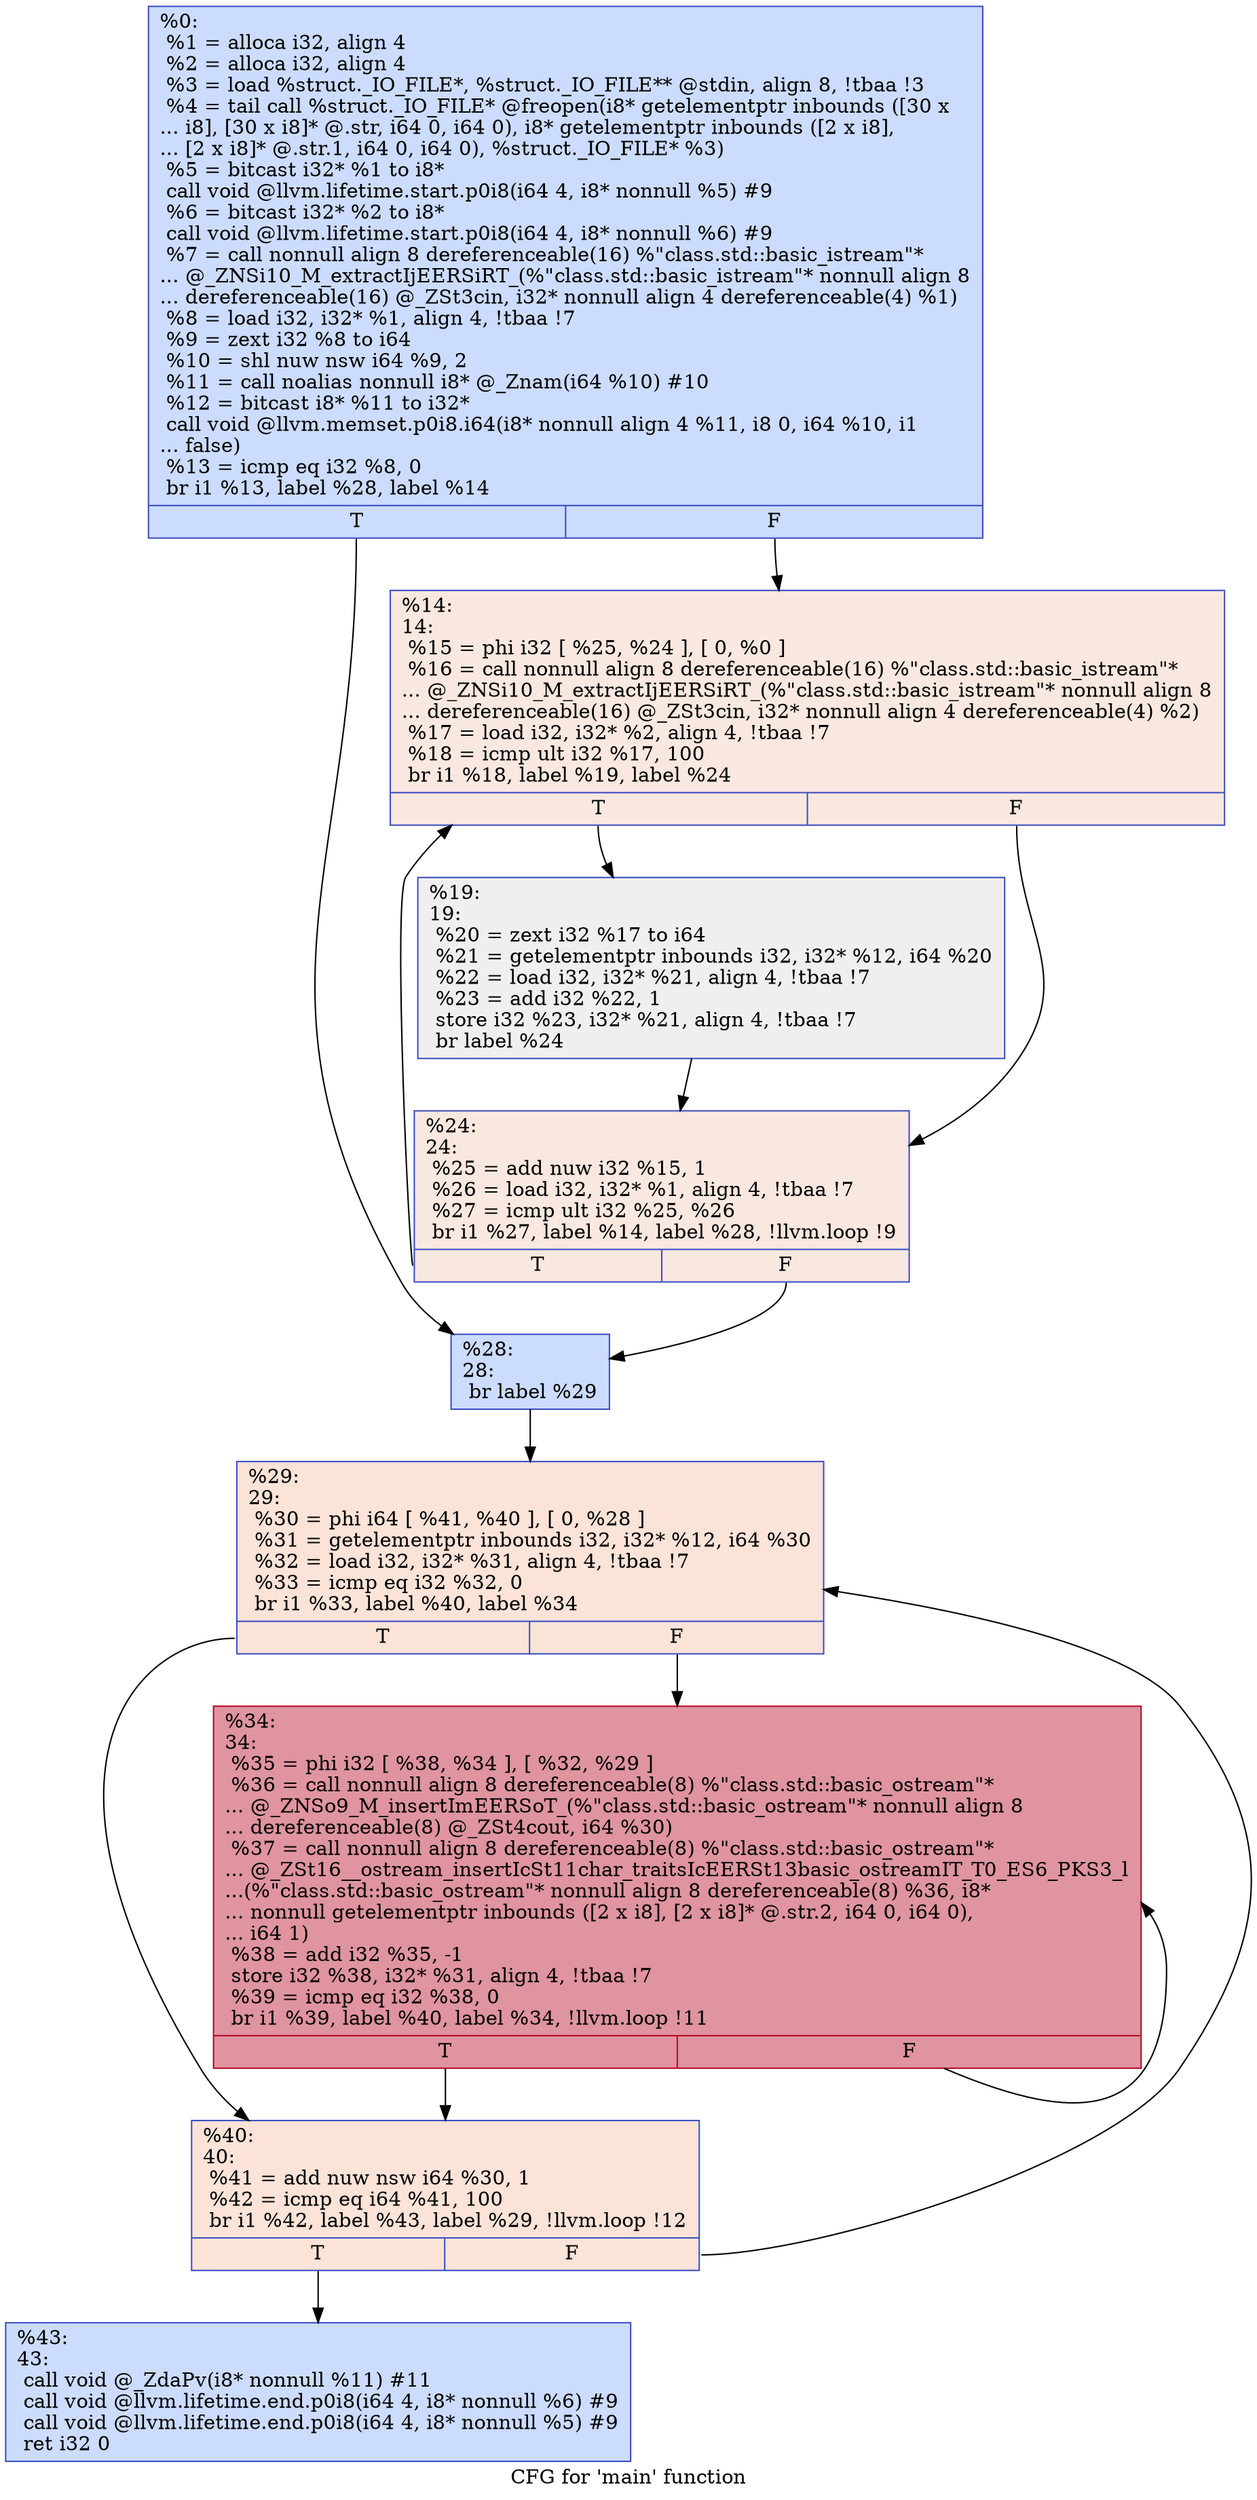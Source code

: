 digraph "CFG for 'main' function" {
	label="CFG for 'main' function";

	Node0x5576a852b460 [shape=record,color="#3d50c3ff", style=filled, fillcolor="#8caffe70",label="{%0:\l  %1 = alloca i32, align 4\l  %2 = alloca i32, align 4\l  %3 = load %struct._IO_FILE*, %struct._IO_FILE** @stdin, align 8, !tbaa !3\l  %4 = tail call %struct._IO_FILE* @freopen(i8* getelementptr inbounds ([30 x\l... i8], [30 x i8]* @.str, i64 0, i64 0), i8* getelementptr inbounds ([2 x i8],\l... [2 x i8]* @.str.1, i64 0, i64 0), %struct._IO_FILE* %3)\l  %5 = bitcast i32* %1 to i8*\l  call void @llvm.lifetime.start.p0i8(i64 4, i8* nonnull %5) #9\l  %6 = bitcast i32* %2 to i8*\l  call void @llvm.lifetime.start.p0i8(i64 4, i8* nonnull %6) #9\l  %7 = call nonnull align 8 dereferenceable(16) %\"class.std::basic_istream\"*\l... @_ZNSi10_M_extractIjEERSiRT_(%\"class.std::basic_istream\"* nonnull align 8\l... dereferenceable(16) @_ZSt3cin, i32* nonnull align 4 dereferenceable(4) %1)\l  %8 = load i32, i32* %1, align 4, !tbaa !7\l  %9 = zext i32 %8 to i64\l  %10 = shl nuw nsw i64 %9, 2\l  %11 = call noalias nonnull i8* @_Znam(i64 %10) #10\l  %12 = bitcast i8* %11 to i32*\l  call void @llvm.memset.p0i8.i64(i8* nonnull align 4 %11, i8 0, i64 %10, i1\l... false)\l  %13 = icmp eq i32 %8, 0\l  br i1 %13, label %28, label %14\l|{<s0>T|<s1>F}}"];
	Node0x5576a852b460:s0 -> Node0x5576a852e880;
	Node0x5576a852b460:s1 -> Node0x5576a852e910;
	Node0x5576a852e910 [shape=record,color="#3d50c3ff", style=filled, fillcolor="#f1ccb870",label="{%14:\l14:                                               \l  %15 = phi i32 [ %25, %24 ], [ 0, %0 ]\l  %16 = call nonnull align 8 dereferenceable(16) %\"class.std::basic_istream\"*\l... @_ZNSi10_M_extractIjEERSiRT_(%\"class.std::basic_istream\"* nonnull align 8\l... dereferenceable(16) @_ZSt3cin, i32* nonnull align 4 dereferenceable(4) %2)\l  %17 = load i32, i32* %2, align 4, !tbaa !7\l  %18 = icmp ult i32 %17, 100\l  br i1 %18, label %19, label %24\l|{<s0>T|<s1>F}}"];
	Node0x5576a852e910:s0 -> Node0x5576a852f3d0;
	Node0x5576a852e910:s1 -> Node0x5576a852ea80;
	Node0x5576a852f3d0 [shape=record,color="#3d50c3ff", style=filled, fillcolor="#e0dbd870",label="{%19:\l19:                                               \l  %20 = zext i32 %17 to i64\l  %21 = getelementptr inbounds i32, i32* %12, i64 %20\l  %22 = load i32, i32* %21, align 4, !tbaa !7\l  %23 = add i32 %22, 1\l  store i32 %23, i32* %21, align 4, !tbaa !7\l  br label %24\l}"];
	Node0x5576a852f3d0 -> Node0x5576a852ea80;
	Node0x5576a852ea80 [shape=record,color="#3d50c3ff", style=filled, fillcolor="#f1ccb870",label="{%24:\l24:                                               \l  %25 = add nuw i32 %15, 1\l  %26 = load i32, i32* %1, align 4, !tbaa !7\l  %27 = icmp ult i32 %25, %26\l  br i1 %27, label %14, label %28, !llvm.loop !9\l|{<s0>T|<s1>F}}"];
	Node0x5576a852ea80:s0 -> Node0x5576a852e910;
	Node0x5576a852ea80:s1 -> Node0x5576a852e880;
	Node0x5576a852e880 [shape=record,color="#3d50c3ff", style=filled, fillcolor="#8caffe70",label="{%28:\l28:                                               \l  br label %29\l}"];
	Node0x5576a852e880 -> Node0x5576a852fae0;
	Node0x5576a852fae0 [shape=record,color="#3d50c3ff", style=filled, fillcolor="#f6bfa670",label="{%29:\l29:                                               \l  %30 = phi i64 [ %41, %40 ], [ 0, %28 ]\l  %31 = getelementptr inbounds i32, i32* %12, i64 %30\l  %32 = load i32, i32* %31, align 4, !tbaa !7\l  %33 = icmp eq i32 %32, 0\l  br i1 %33, label %40, label %34\l|{<s0>T|<s1>F}}"];
	Node0x5576a852fae0:s0 -> Node0x5576a852fba0;
	Node0x5576a852fae0:s1 -> Node0x5576a8530050;
	Node0x5576a8530050 [shape=record,color="#b70d28ff", style=filled, fillcolor="#b70d2870",label="{%34:\l34:                                               \l  %35 = phi i32 [ %38, %34 ], [ %32, %29 ]\l  %36 = call nonnull align 8 dereferenceable(8) %\"class.std::basic_ostream\"*\l... @_ZNSo9_M_insertImEERSoT_(%\"class.std::basic_ostream\"* nonnull align 8\l... dereferenceable(8) @_ZSt4cout, i64 %30)\l  %37 = call nonnull align 8 dereferenceable(8) %\"class.std::basic_ostream\"*\l... @_ZSt16__ostream_insertIcSt11char_traitsIcEERSt13basic_ostreamIT_T0_ES6_PKS3_l\l...(%\"class.std::basic_ostream\"* nonnull align 8 dereferenceable(8) %36, i8*\l... nonnull getelementptr inbounds ([2 x i8], [2 x i8]* @.str.2, i64 0, i64 0),\l... i64 1)\l  %38 = add i32 %35, -1\l  store i32 %38, i32* %31, align 4, !tbaa !7\l  %39 = icmp eq i32 %38, 0\l  br i1 %39, label %40, label %34, !llvm.loop !11\l|{<s0>T|<s1>F}}"];
	Node0x5576a8530050:s0 -> Node0x5576a852fba0;
	Node0x5576a8530050:s1 -> Node0x5576a8530050;
	Node0x5576a852fba0 [shape=record,color="#3d50c3ff", style=filled, fillcolor="#f6bfa670",label="{%40:\l40:                                               \l  %41 = add nuw nsw i64 %30, 1\l  %42 = icmp eq i64 %41, 100\l  br i1 %42, label %43, label %29, !llvm.loop !12\l|{<s0>T|<s1>F}}"];
	Node0x5576a852fba0:s0 -> Node0x5576a8530c70;
	Node0x5576a852fba0:s1 -> Node0x5576a852fae0;
	Node0x5576a8530c70 [shape=record,color="#3d50c3ff", style=filled, fillcolor="#8caffe70",label="{%43:\l43:                                               \l  call void @_ZdaPv(i8* nonnull %11) #11\l  call void @llvm.lifetime.end.p0i8(i64 4, i8* nonnull %6) #9\l  call void @llvm.lifetime.end.p0i8(i64 4, i8* nonnull %5) #9\l  ret i32 0\l}"];
}

